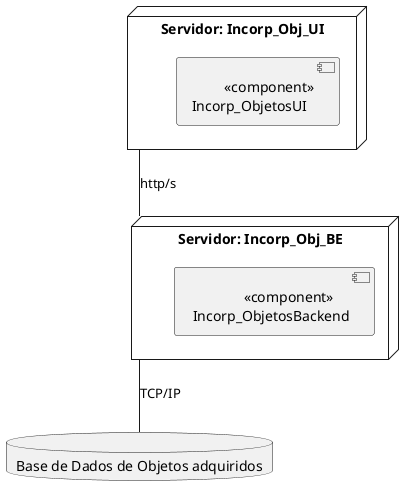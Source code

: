 @startuml

node "Servidor: Incorp_Obj_UI" as FE{
   component "         <<component>>\nIncorp_ObjetosUI" as UI
  
}

node "Servidor: Incorp_Obj_BE" as BE {
  component "               <<component>>\n Incorp_ObjetosBackend" as Backend
}

database "Base de Dados de Objetos adquiridos" as BD {

}


FE--BE : http/s
BE--BD : TCP/IP

@enduml